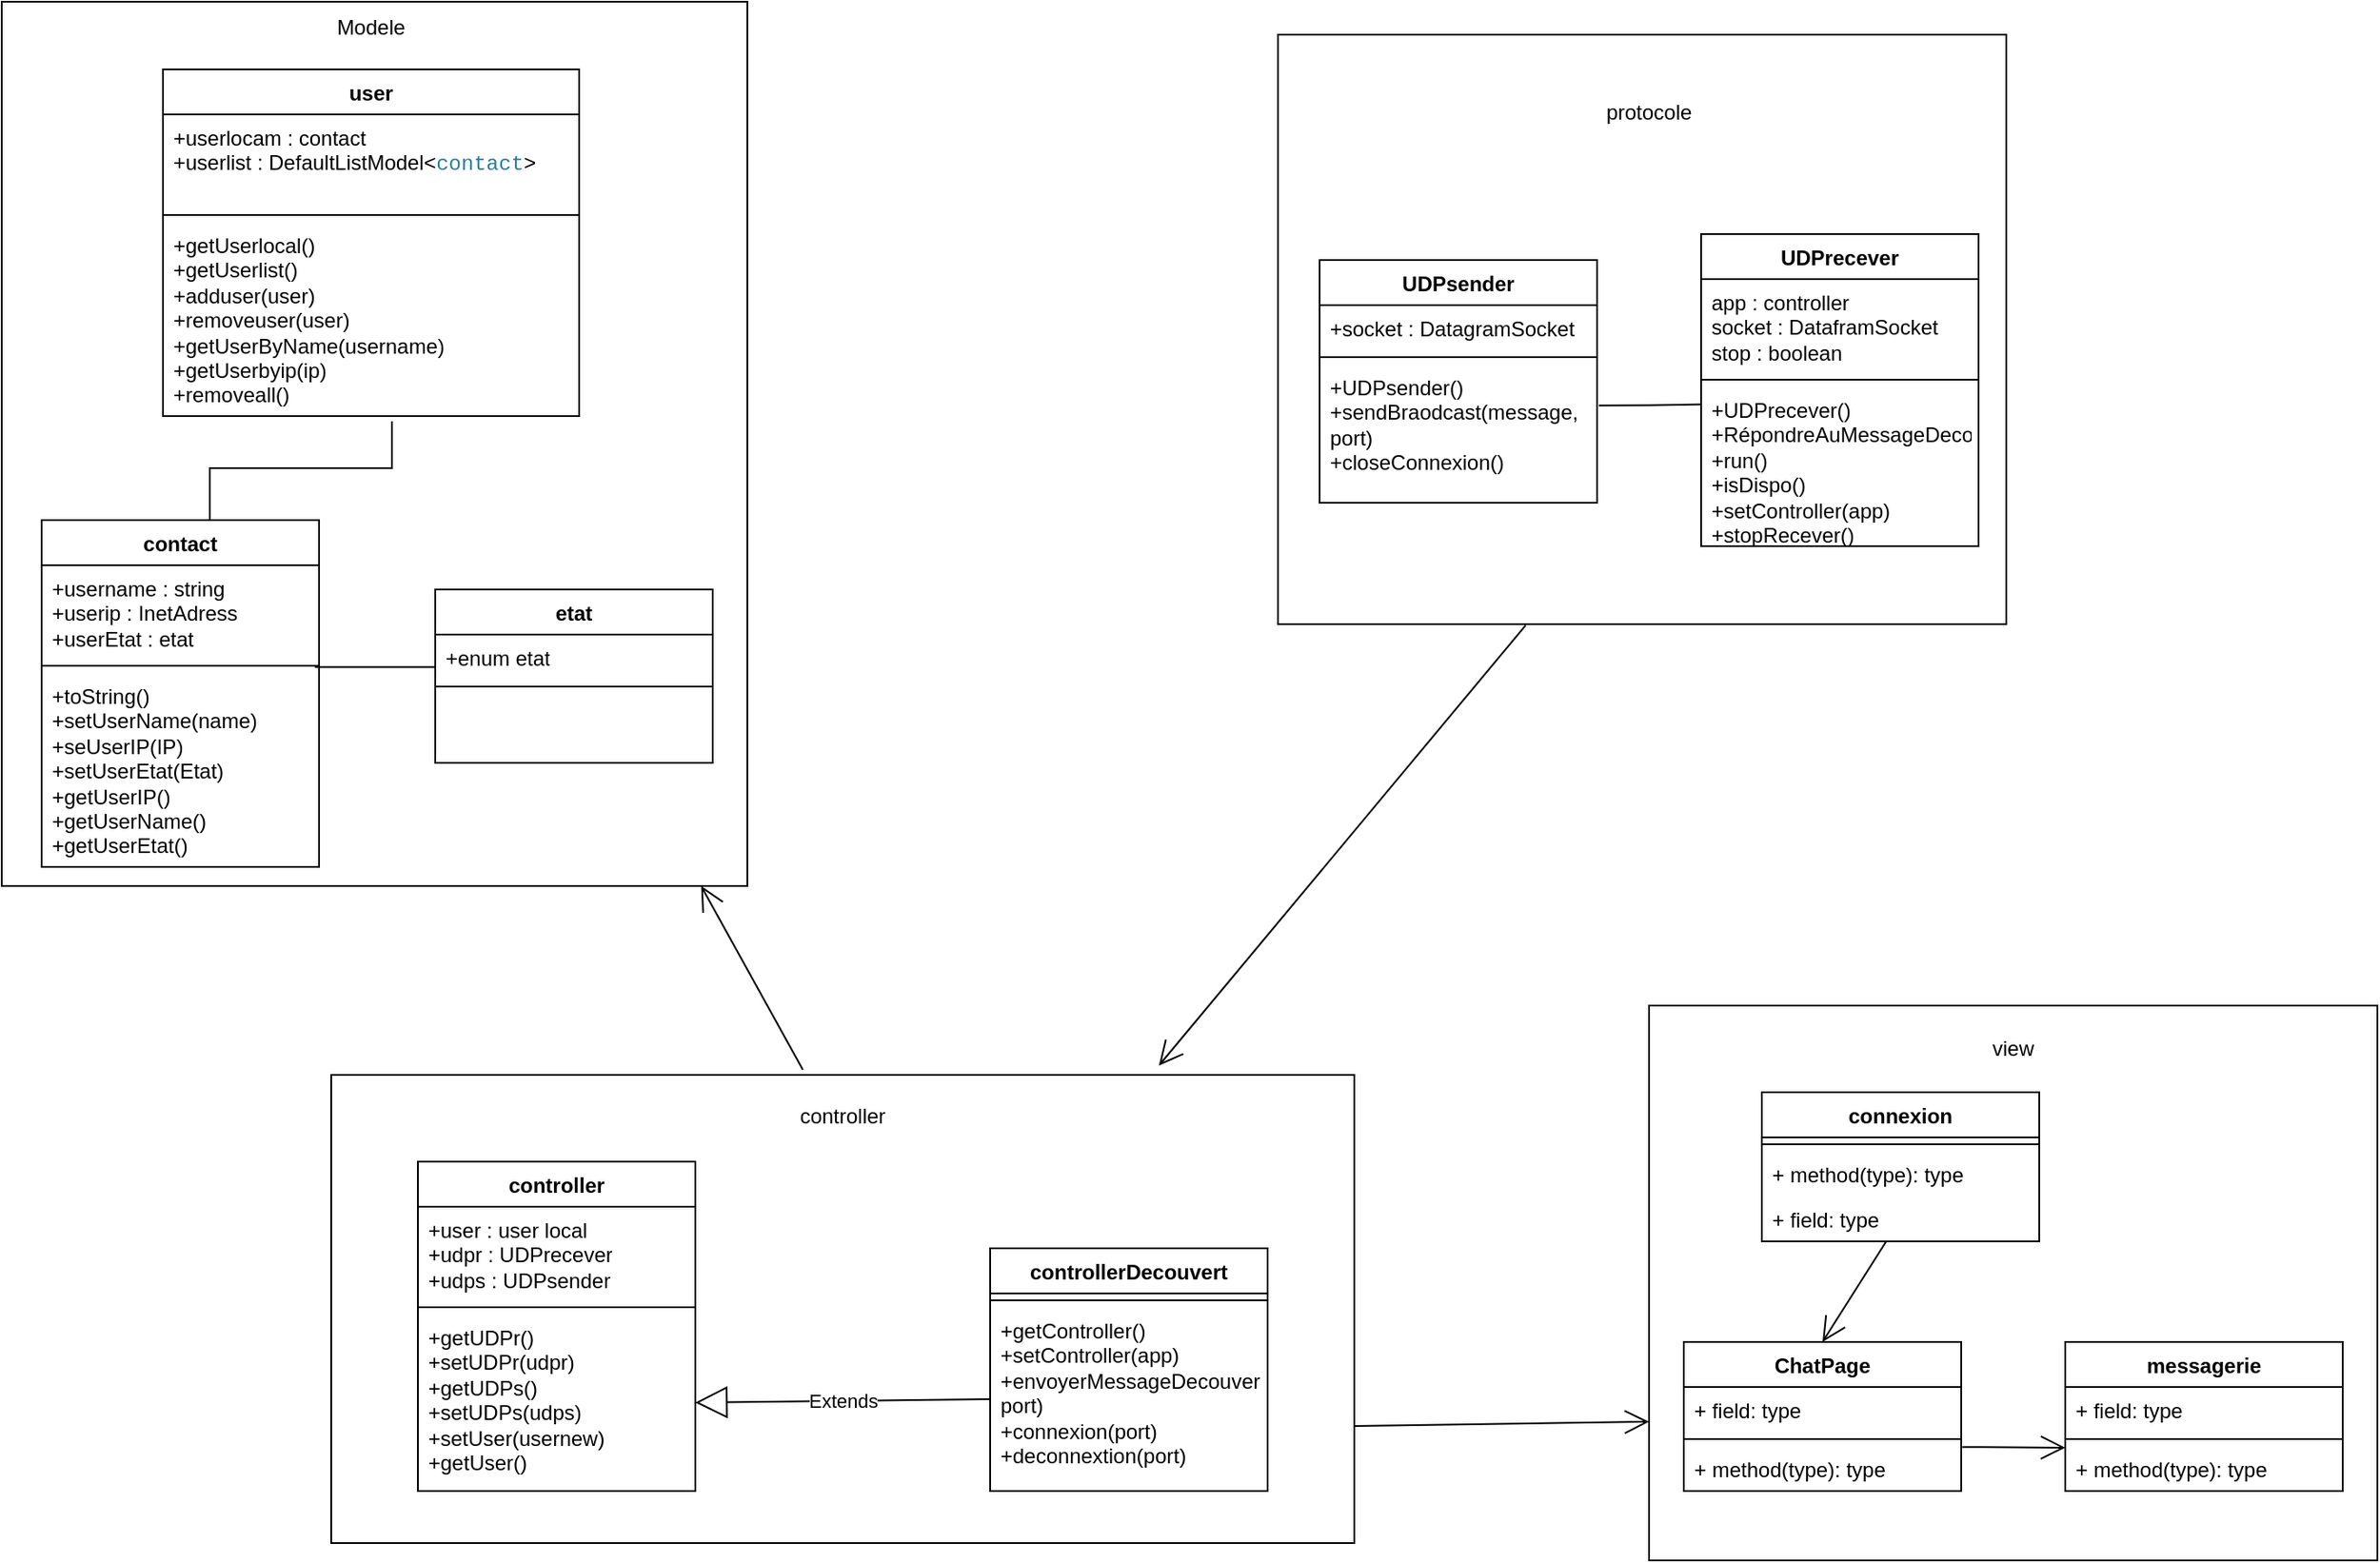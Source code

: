<mxfile version="22.1.7" type="device">
  <diagram name="Page-1" id="2YBvvXClWsGukQMizWep">
    <mxGraphModel dx="1071" dy="566" grid="1" gridSize="10" guides="1" tooltips="1" connect="1" arrows="1" fold="1" page="1" pageScale="1" pageWidth="850" pageHeight="1100" math="0" shadow="0">
      <root>
        <mxCell id="0" />
        <mxCell id="1" parent="0" />
        <mxCell id="VNb70Ho15krXr_s_kGQd-6" value="" style="rounded=0;whiteSpace=wrap;html=1;" parent="1" vertex="1">
          <mxGeometry x="100" y="51" width="430" height="510" as="geometry" />
        </mxCell>
        <mxCell id="VNb70Ho15krXr_s_kGQd-8" value="Modele&lt;br&gt;" style="text;html=1;strokeColor=none;fillColor=none;align=center;verticalAlign=middle;whiteSpace=wrap;rounded=0;" parent="1" vertex="1">
          <mxGeometry x="283" y="51" width="60" height="30" as="geometry" />
        </mxCell>
        <mxCell id="VNb70Ho15krXr_s_kGQd-9" value="" style="rounded=0;whiteSpace=wrap;html=1;" parent="1" vertex="1">
          <mxGeometry x="836" y="70" width="420" height="340" as="geometry" />
        </mxCell>
        <mxCell id="VNb70Ho15krXr_s_kGQd-10" value="protocole" style="text;html=1;strokeColor=none;fillColor=none;align=center;verticalAlign=middle;whiteSpace=wrap;rounded=0;" parent="1" vertex="1">
          <mxGeometry x="1020" y="100" width="60" height="30" as="geometry" />
        </mxCell>
        <mxCell id="VNb70Ho15krXr_s_kGQd-11" value="" style="rounded=0;whiteSpace=wrap;html=1;" parent="1" vertex="1">
          <mxGeometry x="290" y="670" width="590" height="270" as="geometry" />
        </mxCell>
        <mxCell id="VNb70Ho15krXr_s_kGQd-12" value="controller" style="text;html=1;strokeColor=none;fillColor=none;align=center;verticalAlign=middle;whiteSpace=wrap;rounded=0;" parent="1" vertex="1">
          <mxGeometry x="555" y="679" width="60" height="30" as="geometry" />
        </mxCell>
        <mxCell id="VNb70Ho15krXr_s_kGQd-13" value="user" style="swimlane;fontStyle=1;align=center;verticalAlign=top;childLayout=stackLayout;horizontal=1;startSize=26;horizontalStack=0;resizeParent=1;resizeParentMax=0;resizeLast=0;collapsible=1;marginBottom=0;whiteSpace=wrap;html=1;" parent="1" vertex="1">
          <mxGeometry x="193" y="90" width="240" height="200" as="geometry" />
        </mxCell>
        <mxCell id="VNb70Ho15krXr_s_kGQd-14" value="+userlocam : contact&lt;br&gt;+userlist : DefaultListModel&lt;span style=&quot;font-family: Menlo, Monaco, &amp;quot;Courier New&amp;quot;, monospace; background-color: rgb(255, 255, 255);&quot;&gt;&amp;lt;&lt;/span&gt;&lt;span style=&quot;font-family: Menlo, Monaco, &amp;quot;Courier New&amp;quot;, monospace; background-color: rgb(255, 255, 255); color: rgb(38, 127, 153);&quot;&gt;contact&lt;/span&gt;&lt;span style=&quot;font-family: Menlo, Monaco, &amp;quot;Courier New&amp;quot;, monospace; background-color: rgb(255, 255, 255);&quot;&gt;&amp;gt;&lt;/span&gt;" style="text;strokeColor=none;fillColor=none;align=left;verticalAlign=top;spacingLeft=4;spacingRight=4;overflow=hidden;rotatable=0;points=[[0,0.5],[1,0.5]];portConstraint=eastwest;whiteSpace=wrap;html=1;" parent="VNb70Ho15krXr_s_kGQd-13" vertex="1">
          <mxGeometry y="26" width="240" height="54" as="geometry" />
        </mxCell>
        <mxCell id="VNb70Ho15krXr_s_kGQd-15" value="" style="line;strokeWidth=1;fillColor=none;align=left;verticalAlign=middle;spacingTop=-1;spacingLeft=3;spacingRight=3;rotatable=0;labelPosition=right;points=[];portConstraint=eastwest;strokeColor=inherit;" parent="VNb70Ho15krXr_s_kGQd-13" vertex="1">
          <mxGeometry y="80" width="240" height="8" as="geometry" />
        </mxCell>
        <mxCell id="VNb70Ho15krXr_s_kGQd-16" value="+getUserlocal()&lt;br&gt;+getUserlist()&lt;br&gt;+adduser(user)&lt;br&gt;+removeuser(user)&lt;br&gt;+getUserByName(username)&lt;br&gt;+getUserbyip(ip)&lt;br&gt;+removeall()" style="text;strokeColor=none;fillColor=none;align=left;verticalAlign=top;spacingLeft=4;spacingRight=4;overflow=hidden;rotatable=0;points=[[0,0.5],[1,0.5]];portConstraint=eastwest;whiteSpace=wrap;html=1;" parent="VNb70Ho15krXr_s_kGQd-13" vertex="1">
          <mxGeometry y="88" width="240" height="112" as="geometry" />
        </mxCell>
        <mxCell id="VNb70Ho15krXr_s_kGQd-17" value="contact" style="swimlane;fontStyle=1;align=center;verticalAlign=top;childLayout=stackLayout;horizontal=1;startSize=26;horizontalStack=0;resizeParent=1;resizeParentMax=0;resizeLast=0;collapsible=1;marginBottom=0;whiteSpace=wrap;html=1;" parent="1" vertex="1">
          <mxGeometry x="123" y="350" width="160" height="200" as="geometry" />
        </mxCell>
        <mxCell id="VNb70Ho15krXr_s_kGQd-18" value="+username : string&lt;br&gt;+userip : InetAdress&lt;br&gt;+userEtat : etat" style="text;strokeColor=none;fillColor=none;align=left;verticalAlign=top;spacingLeft=4;spacingRight=4;overflow=hidden;rotatable=0;points=[[0,0.5],[1,0.5]];portConstraint=eastwest;whiteSpace=wrap;html=1;" parent="VNb70Ho15krXr_s_kGQd-17" vertex="1">
          <mxGeometry y="26" width="160" height="54" as="geometry" />
        </mxCell>
        <mxCell id="VNb70Ho15krXr_s_kGQd-19" value="" style="line;strokeWidth=1;fillColor=none;align=left;verticalAlign=middle;spacingTop=-1;spacingLeft=3;spacingRight=3;rotatable=0;labelPosition=right;points=[];portConstraint=eastwest;strokeColor=inherit;" parent="VNb70Ho15krXr_s_kGQd-17" vertex="1">
          <mxGeometry y="80" width="160" height="8" as="geometry" />
        </mxCell>
        <mxCell id="VNb70Ho15krXr_s_kGQd-20" value="+toString()&lt;br&gt;+setUserName(name)&lt;br&gt;+seUserIP(IP)&lt;br&gt;+setUserEtat(Etat)&lt;br&gt;+getUserIP()&lt;br&gt;+getUserName()&lt;br&gt;+getUserEtat()" style="text;strokeColor=none;fillColor=none;align=left;verticalAlign=top;spacingLeft=4;spacingRight=4;overflow=hidden;rotatable=0;points=[[0,0.5],[1,0.5]];portConstraint=eastwest;whiteSpace=wrap;html=1;" parent="VNb70Ho15krXr_s_kGQd-17" vertex="1">
          <mxGeometry y="88" width="160" height="112" as="geometry" />
        </mxCell>
        <mxCell id="VNb70Ho15krXr_s_kGQd-25" value="etat" style="swimlane;fontStyle=1;align=center;verticalAlign=top;childLayout=stackLayout;horizontal=1;startSize=26;horizontalStack=0;resizeParent=1;resizeParentMax=0;resizeLast=0;collapsible=1;marginBottom=0;whiteSpace=wrap;html=1;" parent="1" vertex="1">
          <mxGeometry x="350" y="390" width="160" height="100" as="geometry" />
        </mxCell>
        <mxCell id="VNb70Ho15krXr_s_kGQd-26" value="+enum etat" style="text;strokeColor=none;fillColor=none;align=left;verticalAlign=top;spacingLeft=4;spacingRight=4;overflow=hidden;rotatable=0;points=[[0,0.5],[1,0.5]];portConstraint=eastwest;whiteSpace=wrap;html=1;" parent="VNb70Ho15krXr_s_kGQd-25" vertex="1">
          <mxGeometry y="26" width="160" height="26" as="geometry" />
        </mxCell>
        <mxCell id="VNb70Ho15krXr_s_kGQd-27" value="" style="line;strokeWidth=1;fillColor=none;align=left;verticalAlign=middle;spacingTop=-1;spacingLeft=3;spacingRight=3;rotatable=0;labelPosition=right;points=[];portConstraint=eastwest;strokeColor=inherit;" parent="VNb70Ho15krXr_s_kGQd-25" vertex="1">
          <mxGeometry y="52" width="160" height="8" as="geometry" />
        </mxCell>
        <mxCell id="VNb70Ho15krXr_s_kGQd-28" value="&lt;br&gt;&lt;br&gt;&lt;br&gt;" style="text;strokeColor=none;fillColor=none;align=left;verticalAlign=top;spacingLeft=4;spacingRight=4;overflow=hidden;rotatable=0;points=[[0,0.5],[1,0.5]];portConstraint=eastwest;whiteSpace=wrap;html=1;" parent="VNb70Ho15krXr_s_kGQd-25" vertex="1">
          <mxGeometry y="60" width="160" height="40" as="geometry" />
        </mxCell>
        <mxCell id="VNb70Ho15krXr_s_kGQd-41" value="UDPsender" style="swimlane;fontStyle=1;align=center;verticalAlign=top;childLayout=stackLayout;horizontal=1;startSize=26;horizontalStack=0;resizeParent=1;resizeParentMax=0;resizeLast=0;collapsible=1;marginBottom=0;whiteSpace=wrap;html=1;" parent="1" vertex="1">
          <mxGeometry x="860" y="200" width="160" height="140" as="geometry" />
        </mxCell>
        <mxCell id="VNb70Ho15krXr_s_kGQd-42" value="+socket : DatagramSocket" style="text;strokeColor=none;fillColor=none;align=left;verticalAlign=top;spacingLeft=4;spacingRight=4;overflow=hidden;rotatable=0;points=[[0,0.5],[1,0.5]];portConstraint=eastwest;whiteSpace=wrap;html=1;" parent="VNb70Ho15krXr_s_kGQd-41" vertex="1">
          <mxGeometry y="26" width="160" height="26" as="geometry" />
        </mxCell>
        <mxCell id="VNb70Ho15krXr_s_kGQd-43" value="" style="line;strokeWidth=1;fillColor=none;align=left;verticalAlign=middle;spacingTop=-1;spacingLeft=3;spacingRight=3;rotatable=0;labelPosition=right;points=[];portConstraint=eastwest;strokeColor=inherit;" parent="VNb70Ho15krXr_s_kGQd-41" vertex="1">
          <mxGeometry y="52" width="160" height="8" as="geometry" />
        </mxCell>
        <mxCell id="VNb70Ho15krXr_s_kGQd-44" value="+UDPsender()&lt;br&gt;+sendBraodcast(message, port)&lt;br&gt;+closeConnexion()" style="text;strokeColor=none;fillColor=none;align=left;verticalAlign=top;spacingLeft=4;spacingRight=4;overflow=hidden;rotatable=0;points=[[0,0.5],[1,0.5]];portConstraint=eastwest;whiteSpace=wrap;html=1;" parent="VNb70Ho15krXr_s_kGQd-41" vertex="1">
          <mxGeometry y="60" width="160" height="80" as="geometry" />
        </mxCell>
        <mxCell id="VNb70Ho15krXr_s_kGQd-45" value="UDPrecever" style="swimlane;fontStyle=1;align=center;verticalAlign=top;childLayout=stackLayout;horizontal=1;startSize=26;horizontalStack=0;resizeParent=1;resizeParentMax=0;resizeLast=0;collapsible=1;marginBottom=0;whiteSpace=wrap;html=1;" parent="1" vertex="1">
          <mxGeometry x="1080" y="185" width="160" height="180" as="geometry" />
        </mxCell>
        <mxCell id="VNb70Ho15krXr_s_kGQd-46" value="app : controller&lt;br&gt;socket : DataframSocket&lt;br&gt;stop : boolean" style="text;strokeColor=none;fillColor=none;align=left;verticalAlign=top;spacingLeft=4;spacingRight=4;overflow=hidden;rotatable=0;points=[[0,0.5],[1,0.5]];portConstraint=eastwest;whiteSpace=wrap;html=1;" parent="VNb70Ho15krXr_s_kGQd-45" vertex="1">
          <mxGeometry y="26" width="160" height="54" as="geometry" />
        </mxCell>
        <mxCell id="VNb70Ho15krXr_s_kGQd-47" value="" style="line;strokeWidth=1;fillColor=none;align=left;verticalAlign=middle;spacingTop=-1;spacingLeft=3;spacingRight=3;rotatable=0;labelPosition=right;points=[];portConstraint=eastwest;strokeColor=inherit;" parent="VNb70Ho15krXr_s_kGQd-45" vertex="1">
          <mxGeometry y="80" width="160" height="8" as="geometry" />
        </mxCell>
        <mxCell id="VNb70Ho15krXr_s_kGQd-48" value="+UDPrecever()&lt;br&gt;+RépondreAuMessageDecouvert(user,adress,port)&lt;br&gt;+run()&lt;br&gt;+isDispo()&lt;br&gt;+setController(app)&lt;br&gt;+stopRecever()" style="text;strokeColor=none;fillColor=none;align=left;verticalAlign=top;spacingLeft=4;spacingRight=4;overflow=hidden;rotatable=0;points=[[0,0.5],[1,0.5]];portConstraint=eastwest;whiteSpace=wrap;html=1;" parent="VNb70Ho15krXr_s_kGQd-45" vertex="1">
          <mxGeometry y="88" width="160" height="92" as="geometry" />
        </mxCell>
        <mxCell id="VNb70Ho15krXr_s_kGQd-49" value="controller" style="swimlane;fontStyle=1;align=center;verticalAlign=top;childLayout=stackLayout;horizontal=1;startSize=26;horizontalStack=0;resizeParent=1;resizeParentMax=0;resizeLast=0;collapsible=1;marginBottom=0;whiteSpace=wrap;html=1;" parent="1" vertex="1">
          <mxGeometry x="340" y="720" width="160" height="190" as="geometry" />
        </mxCell>
        <mxCell id="VNb70Ho15krXr_s_kGQd-50" value="+user : user local&lt;br&gt;+udpr : UDPrecever&lt;br&gt;+udps : UDPsender" style="text;strokeColor=none;fillColor=none;align=left;verticalAlign=top;spacingLeft=4;spacingRight=4;overflow=hidden;rotatable=0;points=[[0,0.5],[1,0.5]];portConstraint=eastwest;whiteSpace=wrap;html=1;" parent="VNb70Ho15krXr_s_kGQd-49" vertex="1">
          <mxGeometry y="26" width="160" height="54" as="geometry" />
        </mxCell>
        <mxCell id="VNb70Ho15krXr_s_kGQd-51" value="" style="line;strokeWidth=1;fillColor=none;align=left;verticalAlign=middle;spacingTop=-1;spacingLeft=3;spacingRight=3;rotatable=0;labelPosition=right;points=[];portConstraint=eastwest;strokeColor=inherit;" parent="VNb70Ho15krXr_s_kGQd-49" vertex="1">
          <mxGeometry y="80" width="160" height="8" as="geometry" />
        </mxCell>
        <mxCell id="VNb70Ho15krXr_s_kGQd-52" value="+getUDPr()&lt;br&gt;+setUDPr(udpr)&lt;br&gt;+getUDPs()&lt;br&gt;+setUDPs(udps)&lt;br&gt;+setUser(usernew)&lt;br&gt;+getUser()" style="text;strokeColor=none;fillColor=none;align=left;verticalAlign=top;spacingLeft=4;spacingRight=4;overflow=hidden;rotatable=0;points=[[0,0.5],[1,0.5]];portConstraint=eastwest;whiteSpace=wrap;html=1;" parent="VNb70Ho15krXr_s_kGQd-49" vertex="1">
          <mxGeometry y="88" width="160" height="102" as="geometry" />
        </mxCell>
        <mxCell id="VNb70Ho15krXr_s_kGQd-53" value="controllerDecouvert" style="swimlane;fontStyle=1;align=center;verticalAlign=top;childLayout=stackLayout;horizontal=1;startSize=26;horizontalStack=0;resizeParent=1;resizeParentMax=0;resizeLast=0;collapsible=1;marginBottom=0;whiteSpace=wrap;html=1;" parent="1" vertex="1">
          <mxGeometry x="670" y="770" width="160" height="140" as="geometry" />
        </mxCell>
        <mxCell id="VNb70Ho15krXr_s_kGQd-55" value="" style="line;strokeWidth=1;fillColor=none;align=left;verticalAlign=middle;spacingTop=-1;spacingLeft=3;spacingRight=3;rotatable=0;labelPosition=right;points=[];portConstraint=eastwest;strokeColor=inherit;" parent="VNb70Ho15krXr_s_kGQd-53" vertex="1">
          <mxGeometry y="26" width="160" height="8" as="geometry" />
        </mxCell>
        <mxCell id="VNb70Ho15krXr_s_kGQd-56" value="+getController()&lt;br&gt;+setController(app)&lt;br&gt;+envoyerMessageDecouvert(user, port)&lt;br&gt;+connexion(port)&lt;br&gt;+deconnextion(port)" style="text;strokeColor=none;fillColor=none;align=left;verticalAlign=top;spacingLeft=4;spacingRight=4;overflow=hidden;rotatable=0;points=[[0,0.5],[1,0.5]];portConstraint=eastwest;whiteSpace=wrap;html=1;" parent="VNb70Ho15krXr_s_kGQd-53" vertex="1">
          <mxGeometry y="34" width="160" height="106" as="geometry" />
        </mxCell>
        <mxCell id="VNb70Ho15krXr_s_kGQd-58" value="Extends" style="endArrow=block;endSize=16;endFill=0;html=1;rounded=0;entryX=1;entryY=0.5;entryDx=0;entryDy=0;exitX=0;exitY=0.5;exitDx=0;exitDy=0;" parent="1" source="VNb70Ho15krXr_s_kGQd-56" target="VNb70Ho15krXr_s_kGQd-52" edge="1">
          <mxGeometry width="160" relative="1" as="geometry">
            <mxPoint x="450" y="790" as="sourcePoint" />
            <mxPoint x="610" y="790" as="targetPoint" />
          </mxGeometry>
        </mxCell>
        <mxCell id="VNb70Ho15krXr_s_kGQd-59" value="" style="endArrow=none;html=1;edgeStyle=orthogonalEdgeStyle;rounded=0;exitX=0.55;exitY=1.027;exitDx=0;exitDy=0;exitPerimeter=0;" parent="1" source="VNb70Ho15krXr_s_kGQd-16" target="VNb70Ho15krXr_s_kGQd-17" edge="1">
          <mxGeometry relative="1" as="geometry">
            <mxPoint x="360" y="330" as="sourcePoint" />
            <mxPoint x="520" y="330" as="targetPoint" />
            <Array as="points">
              <mxPoint x="325" y="320" />
              <mxPoint x="220" y="320" />
            </Array>
          </mxGeometry>
        </mxCell>
        <mxCell id="VNb70Ho15krXr_s_kGQd-62" value="" style="endArrow=none;html=1;edgeStyle=orthogonalEdgeStyle;rounded=0;exitX=0.985;exitY=1.089;exitDx=0;exitDy=0;exitPerimeter=0;entryX=0;entryY=0.5;entryDx=0;entryDy=0;" parent="1" source="VNb70Ho15krXr_s_kGQd-18" target="VNb70Ho15krXr_s_kGQd-26" edge="1">
          <mxGeometry relative="1" as="geometry">
            <mxPoint x="330" y="410" as="sourcePoint" />
            <mxPoint x="490" y="410" as="targetPoint" />
            <Array as="points">
              <mxPoint x="350" y="435" />
            </Array>
          </mxGeometry>
        </mxCell>
        <mxCell id="VNb70Ho15krXr_s_kGQd-65" value="" style="rounded=0;whiteSpace=wrap;html=1;" parent="1" vertex="1">
          <mxGeometry x="1050" y="630" width="420" height="320" as="geometry" />
        </mxCell>
        <mxCell id="VNb70Ho15krXr_s_kGQd-67" value="view" style="text;html=1;strokeColor=none;fillColor=none;align=center;verticalAlign=middle;whiteSpace=wrap;rounded=0;" parent="1" vertex="1">
          <mxGeometry x="1230" y="640" width="60" height="30" as="geometry" />
        </mxCell>
        <mxCell id="VNb70Ho15krXr_s_kGQd-68" value="connexion" style="swimlane;fontStyle=1;align=center;verticalAlign=top;childLayout=stackLayout;horizontal=1;startSize=26;horizontalStack=0;resizeParent=1;resizeParentMax=0;resizeLast=0;collapsible=1;marginBottom=0;whiteSpace=wrap;html=1;" parent="1" vertex="1">
          <mxGeometry x="1115" y="680" width="160" height="86" as="geometry" />
        </mxCell>
        <mxCell id="VNb70Ho15krXr_s_kGQd-70" value="" style="line;strokeWidth=1;fillColor=none;align=left;verticalAlign=middle;spacingTop=-1;spacingLeft=3;spacingRight=3;rotatable=0;labelPosition=right;points=[];portConstraint=eastwest;strokeColor=inherit;" parent="VNb70Ho15krXr_s_kGQd-68" vertex="1">
          <mxGeometry y="26" width="160" height="8" as="geometry" />
        </mxCell>
        <mxCell id="VNb70Ho15krXr_s_kGQd-71" value="+ method(type): type" style="text;strokeColor=none;fillColor=none;align=left;verticalAlign=top;spacingLeft=4;spacingRight=4;overflow=hidden;rotatable=0;points=[[0,0.5],[1,0.5]];portConstraint=eastwest;whiteSpace=wrap;html=1;" parent="VNb70Ho15krXr_s_kGQd-68" vertex="1">
          <mxGeometry y="34" width="160" height="26" as="geometry" />
        </mxCell>
        <mxCell id="VNb70Ho15krXr_s_kGQd-69" value="+ field: type" style="text;strokeColor=none;fillColor=none;align=left;verticalAlign=top;spacingLeft=4;spacingRight=4;overflow=hidden;rotatable=0;points=[[0,0.5],[1,0.5]];portConstraint=eastwest;whiteSpace=wrap;html=1;" parent="VNb70Ho15krXr_s_kGQd-68" vertex="1">
          <mxGeometry y="60" width="160" height="26" as="geometry" />
        </mxCell>
        <mxCell id="VNb70Ho15krXr_s_kGQd-72" value="ChatPage" style="swimlane;fontStyle=1;align=center;verticalAlign=top;childLayout=stackLayout;horizontal=1;startSize=26;horizontalStack=0;resizeParent=1;resizeParentMax=0;resizeLast=0;collapsible=1;marginBottom=0;whiteSpace=wrap;html=1;" parent="1" vertex="1">
          <mxGeometry x="1070" y="824" width="160" height="86" as="geometry" />
        </mxCell>
        <mxCell id="VNb70Ho15krXr_s_kGQd-73" value="+ field: type" style="text;strokeColor=none;fillColor=none;align=left;verticalAlign=top;spacingLeft=4;spacingRight=4;overflow=hidden;rotatable=0;points=[[0,0.5],[1,0.5]];portConstraint=eastwest;whiteSpace=wrap;html=1;" parent="VNb70Ho15krXr_s_kGQd-72" vertex="1">
          <mxGeometry y="26" width="160" height="26" as="geometry" />
        </mxCell>
        <mxCell id="VNb70Ho15krXr_s_kGQd-74" value="" style="line;strokeWidth=1;fillColor=none;align=left;verticalAlign=middle;spacingTop=-1;spacingLeft=3;spacingRight=3;rotatable=0;labelPosition=right;points=[];portConstraint=eastwest;strokeColor=inherit;" parent="VNb70Ho15krXr_s_kGQd-72" vertex="1">
          <mxGeometry y="52" width="160" height="8" as="geometry" />
        </mxCell>
        <mxCell id="VNb70Ho15krXr_s_kGQd-75" value="+ method(type): type" style="text;strokeColor=none;fillColor=none;align=left;verticalAlign=top;spacingLeft=4;spacingRight=4;overflow=hidden;rotatable=0;points=[[0,0.5],[1,0.5]];portConstraint=eastwest;whiteSpace=wrap;html=1;" parent="VNb70Ho15krXr_s_kGQd-72" vertex="1">
          <mxGeometry y="60" width="160" height="26" as="geometry" />
        </mxCell>
        <mxCell id="VNb70Ho15krXr_s_kGQd-76" value="messagerie" style="swimlane;fontStyle=1;align=center;verticalAlign=top;childLayout=stackLayout;horizontal=1;startSize=26;horizontalStack=0;resizeParent=1;resizeParentMax=0;resizeLast=0;collapsible=1;marginBottom=0;whiteSpace=wrap;html=1;" parent="1" vertex="1">
          <mxGeometry x="1290" y="824" width="160" height="86" as="geometry" />
        </mxCell>
        <mxCell id="VNb70Ho15krXr_s_kGQd-77" value="+ field: type" style="text;strokeColor=none;fillColor=none;align=left;verticalAlign=top;spacingLeft=4;spacingRight=4;overflow=hidden;rotatable=0;points=[[0,0.5],[1,0.5]];portConstraint=eastwest;whiteSpace=wrap;html=1;" parent="VNb70Ho15krXr_s_kGQd-76" vertex="1">
          <mxGeometry y="26" width="160" height="26" as="geometry" />
        </mxCell>
        <mxCell id="VNb70Ho15krXr_s_kGQd-78" value="" style="line;strokeWidth=1;fillColor=none;align=left;verticalAlign=middle;spacingTop=-1;spacingLeft=3;spacingRight=3;rotatable=0;labelPosition=right;points=[];portConstraint=eastwest;strokeColor=inherit;" parent="VNb70Ho15krXr_s_kGQd-76" vertex="1">
          <mxGeometry y="52" width="160" height="8" as="geometry" />
        </mxCell>
        <mxCell id="VNb70Ho15krXr_s_kGQd-79" value="+ method(type): type" style="text;strokeColor=none;fillColor=none;align=left;verticalAlign=top;spacingLeft=4;spacingRight=4;overflow=hidden;rotatable=0;points=[[0,0.5],[1,0.5]];portConstraint=eastwest;whiteSpace=wrap;html=1;" parent="VNb70Ho15krXr_s_kGQd-76" vertex="1">
          <mxGeometry y="60" width="160" height="26" as="geometry" />
        </mxCell>
        <mxCell id="VNb70Ho15krXr_s_kGQd-83" value="" style="endArrow=open;endFill=1;endSize=12;html=1;rounded=0;entryX=0.5;entryY=0;entryDx=0;entryDy=0;" parent="1" source="VNb70Ho15krXr_s_kGQd-69" target="VNb70Ho15krXr_s_kGQd-72" edge="1">
          <mxGeometry width="160" relative="1" as="geometry">
            <mxPoint x="1030" y="750" as="sourcePoint" />
            <mxPoint x="1190" y="750" as="targetPoint" />
          </mxGeometry>
        </mxCell>
        <mxCell id="VNb70Ho15krXr_s_kGQd-84" value="" style="endArrow=open;endFill=1;endSize=12;html=1;rounded=0;exitX=1.004;exitY=0.023;exitDx=0;exitDy=0;exitPerimeter=0;" parent="1" source="VNb70Ho15krXr_s_kGQd-75" edge="1">
          <mxGeometry width="160" relative="1" as="geometry">
            <mxPoint x="1030" y="750" as="sourcePoint" />
            <mxPoint x="1290" y="885" as="targetPoint" />
          </mxGeometry>
        </mxCell>
        <mxCell id="VNb70Ho15krXr_s_kGQd-85" value="" style="endArrow=none;html=1;edgeStyle=orthogonalEdgeStyle;rounded=0;exitX=1.006;exitY=0.298;exitDx=0;exitDy=0;exitPerimeter=0;entryX=0.001;entryY=0.111;entryDx=0;entryDy=0;entryPerimeter=0;" parent="1" source="VNb70Ho15krXr_s_kGQd-44" target="VNb70Ho15krXr_s_kGQd-48" edge="1">
          <mxGeometry relative="1" as="geometry">
            <mxPoint x="870" y="320" as="sourcePoint" />
            <mxPoint x="1030" y="320" as="targetPoint" />
          </mxGeometry>
        </mxCell>
        <mxCell id="VNb70Ho15krXr_s_kGQd-93" value="" style="endArrow=open;endFill=1;endSize=12;html=1;rounded=0;exitX=0.461;exitY=-0.011;exitDx=0;exitDy=0;exitPerimeter=0;entryX=0.938;entryY=1;entryDx=0;entryDy=0;entryPerimeter=0;" parent="1" source="VNb70Ho15krXr_s_kGQd-11" target="VNb70Ho15krXr_s_kGQd-6" edge="1">
          <mxGeometry width="160" relative="1" as="geometry">
            <mxPoint x="710" y="680" as="sourcePoint" />
            <mxPoint x="870" y="680" as="targetPoint" />
          </mxGeometry>
        </mxCell>
        <mxCell id="VNb70Ho15krXr_s_kGQd-94" value="" style="endArrow=open;endFill=1;endSize=12;html=1;rounded=0;exitX=0.34;exitY=1.002;exitDx=0;exitDy=0;exitPerimeter=0;entryX=0.809;entryY=-0.02;entryDx=0;entryDy=0;entryPerimeter=0;" parent="1" source="VNb70Ho15krXr_s_kGQd-9" target="VNb70Ho15krXr_s_kGQd-11" edge="1">
          <mxGeometry width="160" relative="1" as="geometry">
            <mxPoint x="710" y="680" as="sourcePoint" />
            <mxPoint x="870" y="680" as="targetPoint" />
          </mxGeometry>
        </mxCell>
        <mxCell id="VNb70Ho15krXr_s_kGQd-95" value="" style="endArrow=open;endFill=1;endSize=12;html=1;rounded=0;exitX=1;exitY=0.75;exitDx=0;exitDy=0;entryX=0;entryY=0.75;entryDx=0;entryDy=0;" parent="1" source="VNb70Ho15krXr_s_kGQd-11" target="VNb70Ho15krXr_s_kGQd-65" edge="1">
          <mxGeometry width="160" relative="1" as="geometry">
            <mxPoint x="890" y="1010" as="sourcePoint" />
            <mxPoint x="882" y="837" as="targetPoint" />
          </mxGeometry>
        </mxCell>
      </root>
    </mxGraphModel>
  </diagram>
</mxfile>
